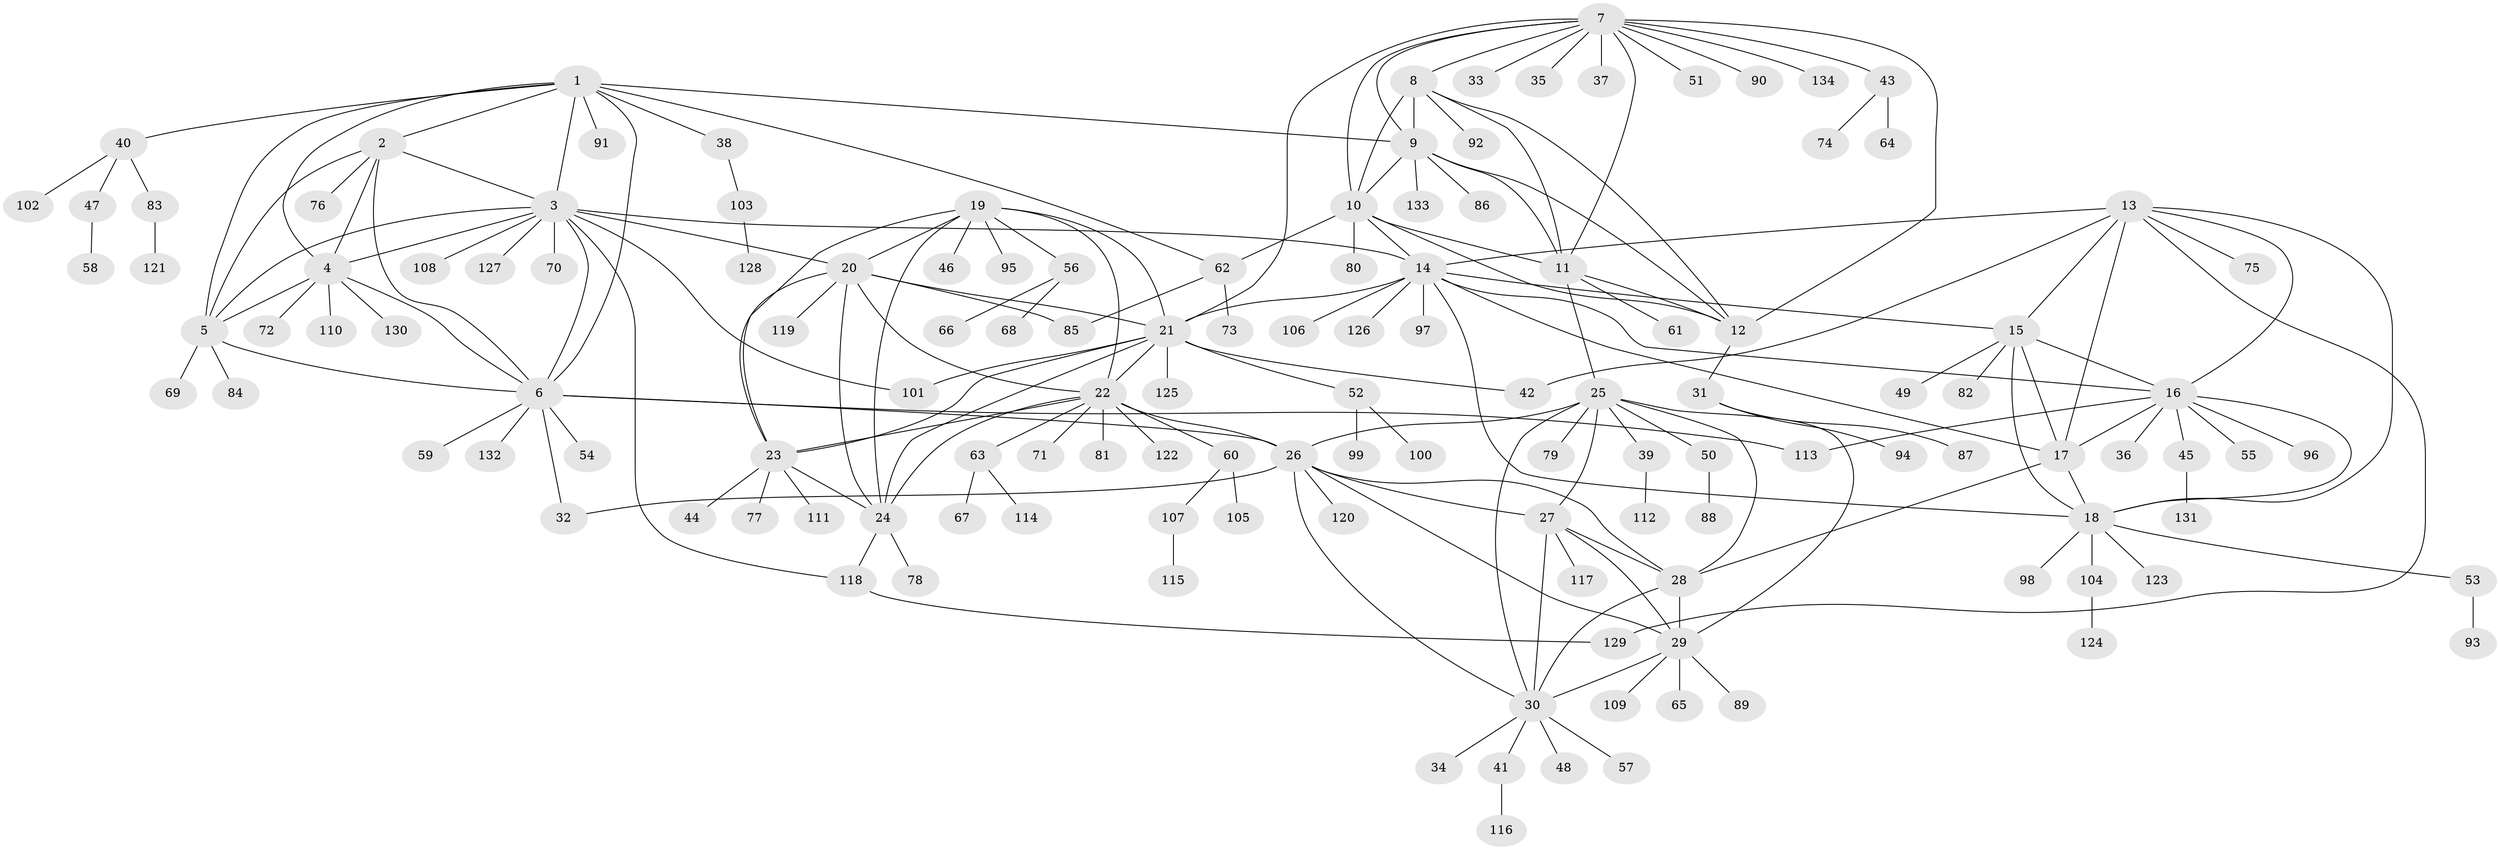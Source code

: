 // Generated by graph-tools (version 1.1) at 2025/50/03/09/25 03:50:42]
// undirected, 134 vertices, 197 edges
graph export_dot {
graph [start="1"]
  node [color=gray90,style=filled];
  1;
  2;
  3;
  4;
  5;
  6;
  7;
  8;
  9;
  10;
  11;
  12;
  13;
  14;
  15;
  16;
  17;
  18;
  19;
  20;
  21;
  22;
  23;
  24;
  25;
  26;
  27;
  28;
  29;
  30;
  31;
  32;
  33;
  34;
  35;
  36;
  37;
  38;
  39;
  40;
  41;
  42;
  43;
  44;
  45;
  46;
  47;
  48;
  49;
  50;
  51;
  52;
  53;
  54;
  55;
  56;
  57;
  58;
  59;
  60;
  61;
  62;
  63;
  64;
  65;
  66;
  67;
  68;
  69;
  70;
  71;
  72;
  73;
  74;
  75;
  76;
  77;
  78;
  79;
  80;
  81;
  82;
  83;
  84;
  85;
  86;
  87;
  88;
  89;
  90;
  91;
  92;
  93;
  94;
  95;
  96;
  97;
  98;
  99;
  100;
  101;
  102;
  103;
  104;
  105;
  106;
  107;
  108;
  109;
  110;
  111;
  112;
  113;
  114;
  115;
  116;
  117;
  118;
  119;
  120;
  121;
  122;
  123;
  124;
  125;
  126;
  127;
  128;
  129;
  130;
  131;
  132;
  133;
  134;
  1 -- 2;
  1 -- 3;
  1 -- 4;
  1 -- 5;
  1 -- 6;
  1 -- 9;
  1 -- 38;
  1 -- 40;
  1 -- 62;
  1 -- 91;
  2 -- 3;
  2 -- 4;
  2 -- 5;
  2 -- 6;
  2 -- 76;
  3 -- 4;
  3 -- 5;
  3 -- 6;
  3 -- 14;
  3 -- 20;
  3 -- 70;
  3 -- 101;
  3 -- 108;
  3 -- 118;
  3 -- 127;
  4 -- 5;
  4 -- 6;
  4 -- 72;
  4 -- 110;
  4 -- 130;
  5 -- 6;
  5 -- 69;
  5 -- 84;
  6 -- 26;
  6 -- 32;
  6 -- 54;
  6 -- 59;
  6 -- 113;
  6 -- 132;
  7 -- 8;
  7 -- 9;
  7 -- 10;
  7 -- 11;
  7 -- 12;
  7 -- 21;
  7 -- 33;
  7 -- 35;
  7 -- 37;
  7 -- 43;
  7 -- 51;
  7 -- 90;
  7 -- 134;
  8 -- 9;
  8 -- 10;
  8 -- 11;
  8 -- 12;
  8 -- 92;
  9 -- 10;
  9 -- 11;
  9 -- 12;
  9 -- 86;
  9 -- 133;
  10 -- 11;
  10 -- 12;
  10 -- 14;
  10 -- 62;
  10 -- 80;
  11 -- 12;
  11 -- 25;
  11 -- 61;
  12 -- 31;
  13 -- 14;
  13 -- 15;
  13 -- 16;
  13 -- 17;
  13 -- 18;
  13 -- 42;
  13 -- 75;
  13 -- 129;
  14 -- 15;
  14 -- 16;
  14 -- 17;
  14 -- 18;
  14 -- 21;
  14 -- 97;
  14 -- 106;
  14 -- 126;
  15 -- 16;
  15 -- 17;
  15 -- 18;
  15 -- 49;
  15 -- 82;
  16 -- 17;
  16 -- 18;
  16 -- 36;
  16 -- 45;
  16 -- 55;
  16 -- 96;
  16 -- 113;
  17 -- 18;
  17 -- 28;
  18 -- 53;
  18 -- 98;
  18 -- 104;
  18 -- 123;
  19 -- 20;
  19 -- 21;
  19 -- 22;
  19 -- 23;
  19 -- 24;
  19 -- 46;
  19 -- 56;
  19 -- 95;
  20 -- 21;
  20 -- 22;
  20 -- 23;
  20 -- 24;
  20 -- 85;
  20 -- 119;
  21 -- 22;
  21 -- 23;
  21 -- 24;
  21 -- 42;
  21 -- 52;
  21 -- 101;
  21 -- 125;
  22 -- 23;
  22 -- 24;
  22 -- 26;
  22 -- 60;
  22 -- 63;
  22 -- 71;
  22 -- 81;
  22 -- 122;
  23 -- 24;
  23 -- 44;
  23 -- 77;
  23 -- 111;
  24 -- 78;
  24 -- 118;
  25 -- 26;
  25 -- 27;
  25 -- 28;
  25 -- 29;
  25 -- 30;
  25 -- 39;
  25 -- 50;
  25 -- 79;
  26 -- 27;
  26 -- 28;
  26 -- 29;
  26 -- 30;
  26 -- 32;
  26 -- 120;
  27 -- 28;
  27 -- 29;
  27 -- 30;
  27 -- 117;
  28 -- 29;
  28 -- 30;
  29 -- 30;
  29 -- 65;
  29 -- 89;
  29 -- 109;
  30 -- 34;
  30 -- 41;
  30 -- 48;
  30 -- 57;
  31 -- 87;
  31 -- 94;
  38 -- 103;
  39 -- 112;
  40 -- 47;
  40 -- 83;
  40 -- 102;
  41 -- 116;
  43 -- 64;
  43 -- 74;
  45 -- 131;
  47 -- 58;
  50 -- 88;
  52 -- 99;
  52 -- 100;
  53 -- 93;
  56 -- 66;
  56 -- 68;
  60 -- 105;
  60 -- 107;
  62 -- 73;
  62 -- 85;
  63 -- 67;
  63 -- 114;
  83 -- 121;
  103 -- 128;
  104 -- 124;
  107 -- 115;
  118 -- 129;
}
